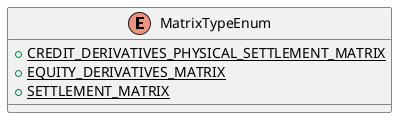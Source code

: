 @startuml

    enum MatrixTypeEnum [[MatrixTypeEnum.html]] {
        {static} +CREDIT_DERIVATIVES_PHYSICAL_SETTLEMENT_MATRIX
        {static} +EQUITY_DERIVATIVES_MATRIX
        {static} +SETTLEMENT_MATRIX
    }

@enduml
